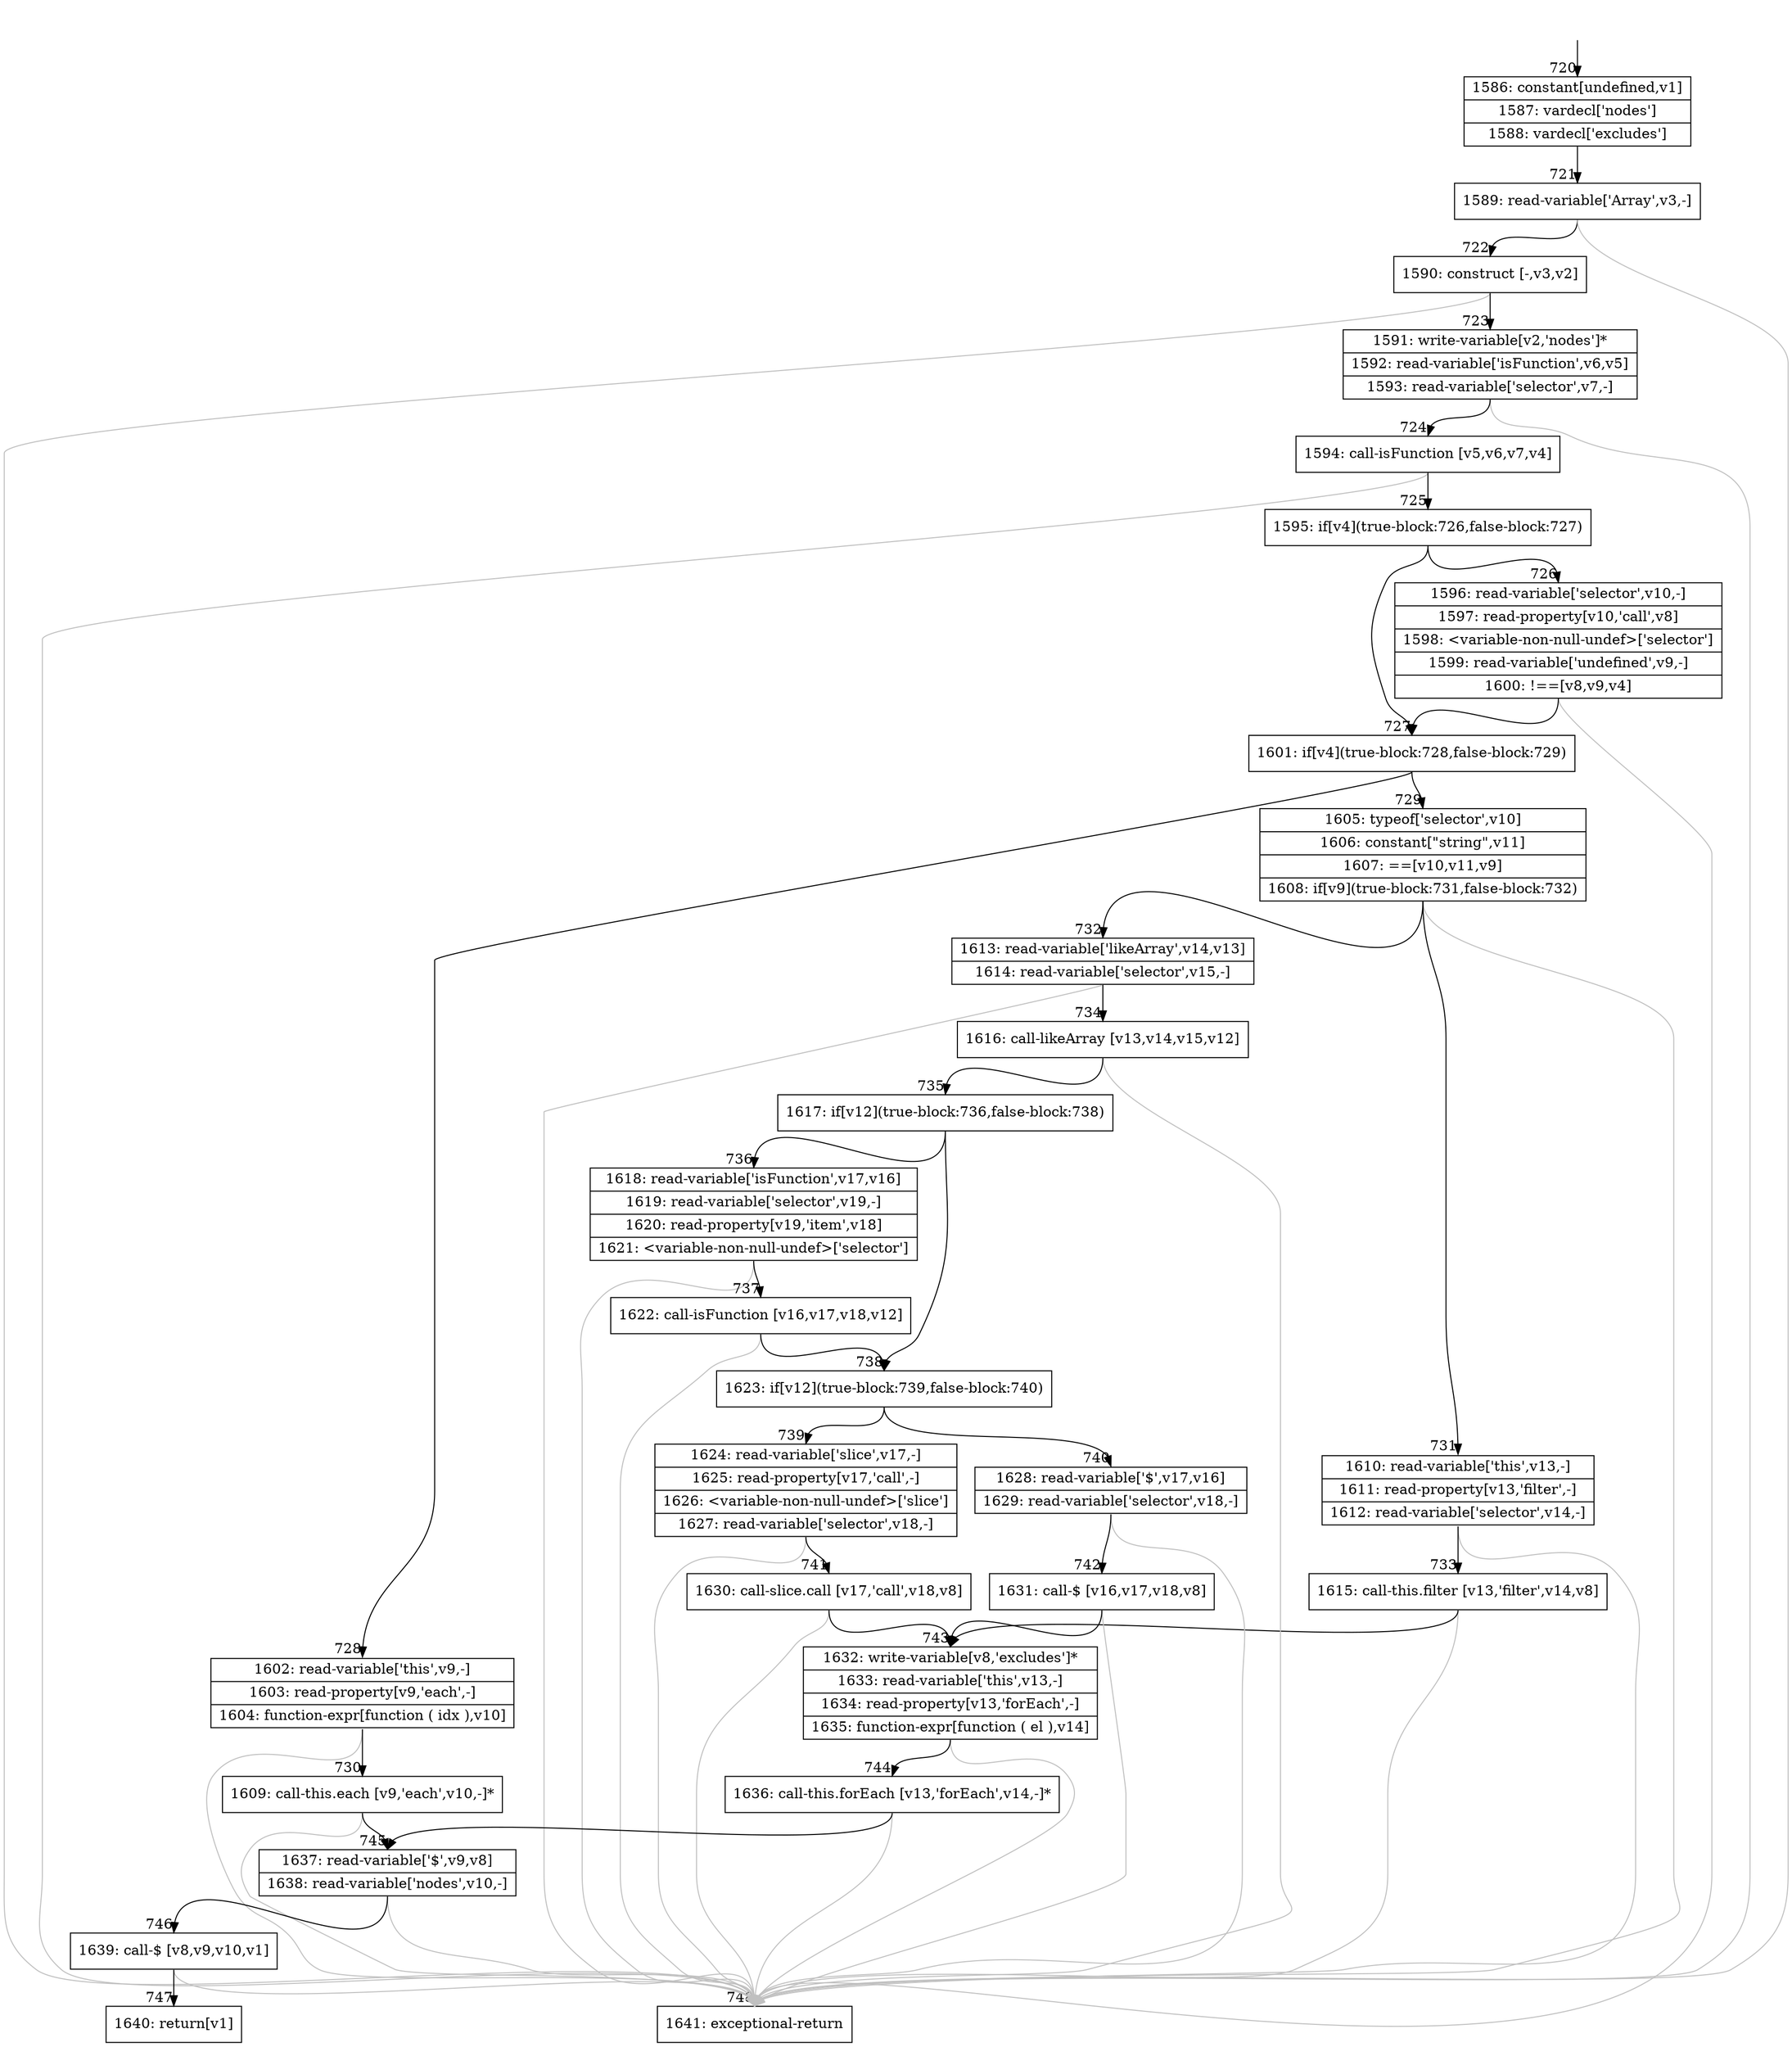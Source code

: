 digraph {
rankdir="TD"
BB_entry65[shape=none,label=""];
BB_entry65 -> BB720 [tailport=s, headport=n, headlabel="    720"]
BB720 [shape=record label="{1586: constant[undefined,v1]|1587: vardecl['nodes']|1588: vardecl['excludes']}" ] 
BB720 -> BB721 [tailport=s, headport=n, headlabel="      721"]
BB721 [shape=record label="{1589: read-variable['Array',v3,-]}" ] 
BB721 -> BB722 [tailport=s, headport=n, headlabel="      722"]
BB721 -> BB748 [tailport=s, headport=n, color=gray, headlabel="      748"]
BB722 [shape=record label="{1590: construct [-,v3,v2]}" ] 
BB722 -> BB723 [tailport=s, headport=n, headlabel="      723"]
BB722 -> BB748 [tailport=s, headport=n, color=gray]
BB723 [shape=record label="{1591: write-variable[v2,'nodes']*|1592: read-variable['isFunction',v6,v5]|1593: read-variable['selector',v7,-]}" ] 
BB723 -> BB724 [tailport=s, headport=n, headlabel="      724"]
BB723 -> BB748 [tailport=s, headport=n, color=gray]
BB724 [shape=record label="{1594: call-isFunction [v5,v6,v7,v4]}" ] 
BB724 -> BB725 [tailport=s, headport=n, headlabel="      725"]
BB724 -> BB748 [tailport=s, headport=n, color=gray]
BB725 [shape=record label="{1595: if[v4](true-block:726,false-block:727)}" ] 
BB725 -> BB727 [tailport=s, headport=n, headlabel="      727"]
BB725 -> BB726 [tailport=s, headport=n, headlabel="      726"]
BB726 [shape=record label="{1596: read-variable['selector',v10,-]|1597: read-property[v10,'call',v8]|1598: \<variable-non-null-undef\>['selector']|1599: read-variable['undefined',v9,-]|1600: !==[v8,v9,v4]}" ] 
BB726 -> BB727 [tailport=s, headport=n]
BB726 -> BB748 [tailport=s, headport=n, color=gray]
BB727 [shape=record label="{1601: if[v4](true-block:728,false-block:729)}" ] 
BB727 -> BB728 [tailport=s, headport=n, headlabel="      728"]
BB727 -> BB729 [tailport=s, headport=n, headlabel="      729"]
BB728 [shape=record label="{1602: read-variable['this',v9,-]|1603: read-property[v9,'each',-]|1604: function-expr[function ( idx ),v10]}" ] 
BB728 -> BB730 [tailport=s, headport=n, headlabel="      730"]
BB728 -> BB748 [tailport=s, headport=n, color=gray]
BB729 [shape=record label="{1605: typeof['selector',v10]|1606: constant[\"string\",v11]|1607: ==[v10,v11,v9]|1608: if[v9](true-block:731,false-block:732)}" ] 
BB729 -> BB731 [tailport=s, headport=n, headlabel="      731"]
BB729 -> BB732 [tailport=s, headport=n, headlabel="      732"]
BB729 -> BB748 [tailport=s, headport=n, color=gray]
BB730 [shape=record label="{1609: call-this.each [v9,'each',v10,-]*}" ] 
BB730 -> BB745 [tailport=s, headport=n, headlabel="      745"]
BB730 -> BB748 [tailport=s, headport=n, color=gray]
BB731 [shape=record label="{1610: read-variable['this',v13,-]|1611: read-property[v13,'filter',-]|1612: read-variable['selector',v14,-]}" ] 
BB731 -> BB733 [tailport=s, headport=n, headlabel="      733"]
BB731 -> BB748 [tailport=s, headport=n, color=gray]
BB732 [shape=record label="{1613: read-variable['likeArray',v14,v13]|1614: read-variable['selector',v15,-]}" ] 
BB732 -> BB734 [tailport=s, headport=n, headlabel="      734"]
BB732 -> BB748 [tailport=s, headport=n, color=gray]
BB733 [shape=record label="{1615: call-this.filter [v13,'filter',v14,v8]}" ] 
BB733 -> BB743 [tailport=s, headport=n, headlabel="      743"]
BB733 -> BB748 [tailport=s, headport=n, color=gray]
BB734 [shape=record label="{1616: call-likeArray [v13,v14,v15,v12]}" ] 
BB734 -> BB735 [tailport=s, headport=n, headlabel="      735"]
BB734 -> BB748 [tailport=s, headport=n, color=gray]
BB735 [shape=record label="{1617: if[v12](true-block:736,false-block:738)}" ] 
BB735 -> BB738 [tailport=s, headport=n, headlabel="      738"]
BB735 -> BB736 [tailport=s, headport=n, headlabel="      736"]
BB736 [shape=record label="{1618: read-variable['isFunction',v17,v16]|1619: read-variable['selector',v19,-]|1620: read-property[v19,'item',v18]|1621: \<variable-non-null-undef\>['selector']}" ] 
BB736 -> BB737 [tailport=s, headport=n, headlabel="      737"]
BB736 -> BB748 [tailport=s, headport=n, color=gray]
BB737 [shape=record label="{1622: call-isFunction [v16,v17,v18,v12]}" ] 
BB737 -> BB738 [tailport=s, headport=n]
BB737 -> BB748 [tailport=s, headport=n, color=gray]
BB738 [shape=record label="{1623: if[v12](true-block:739,false-block:740)}" ] 
BB738 -> BB739 [tailport=s, headport=n, headlabel="      739"]
BB738 -> BB740 [tailport=s, headport=n, headlabel="      740"]
BB739 [shape=record label="{1624: read-variable['slice',v17,-]|1625: read-property[v17,'call',-]|1626: \<variable-non-null-undef\>['slice']|1627: read-variable['selector',v18,-]}" ] 
BB739 -> BB741 [tailport=s, headport=n, headlabel="      741"]
BB739 -> BB748 [tailport=s, headport=n, color=gray]
BB740 [shape=record label="{1628: read-variable['$',v17,v16]|1629: read-variable['selector',v18,-]}" ] 
BB740 -> BB742 [tailport=s, headport=n, headlabel="      742"]
BB740 -> BB748 [tailport=s, headport=n, color=gray]
BB741 [shape=record label="{1630: call-slice.call [v17,'call',v18,v8]}" ] 
BB741 -> BB743 [tailport=s, headport=n]
BB741 -> BB748 [tailport=s, headport=n, color=gray]
BB742 [shape=record label="{1631: call-$ [v16,v17,v18,v8]}" ] 
BB742 -> BB743 [tailport=s, headport=n]
BB742 -> BB748 [tailport=s, headport=n, color=gray]
BB743 [shape=record label="{1632: write-variable[v8,'excludes']*|1633: read-variable['this',v13,-]|1634: read-property[v13,'forEach',-]|1635: function-expr[function ( el ),v14]}" ] 
BB743 -> BB744 [tailport=s, headport=n, headlabel="      744"]
BB743 -> BB748 [tailport=s, headport=n, color=gray]
BB744 [shape=record label="{1636: call-this.forEach [v13,'forEach',v14,-]*}" ] 
BB744 -> BB745 [tailport=s, headport=n]
BB744 -> BB748 [tailport=s, headport=n, color=gray]
BB745 [shape=record label="{1637: read-variable['$',v9,v8]|1638: read-variable['nodes',v10,-]}" ] 
BB745 -> BB746 [tailport=s, headport=n, headlabel="      746"]
BB745 -> BB748 [tailport=s, headport=n, color=gray]
BB746 [shape=record label="{1639: call-$ [v8,v9,v10,v1]}" ] 
BB746 -> BB747 [tailport=s, headport=n, headlabel="      747"]
BB746 -> BB748 [tailport=s, headport=n, color=gray]
BB747 [shape=record label="{1640: return[v1]}" ] 
BB748 [shape=record label="{1641: exceptional-return}" ] 
//#$~ 456
}
